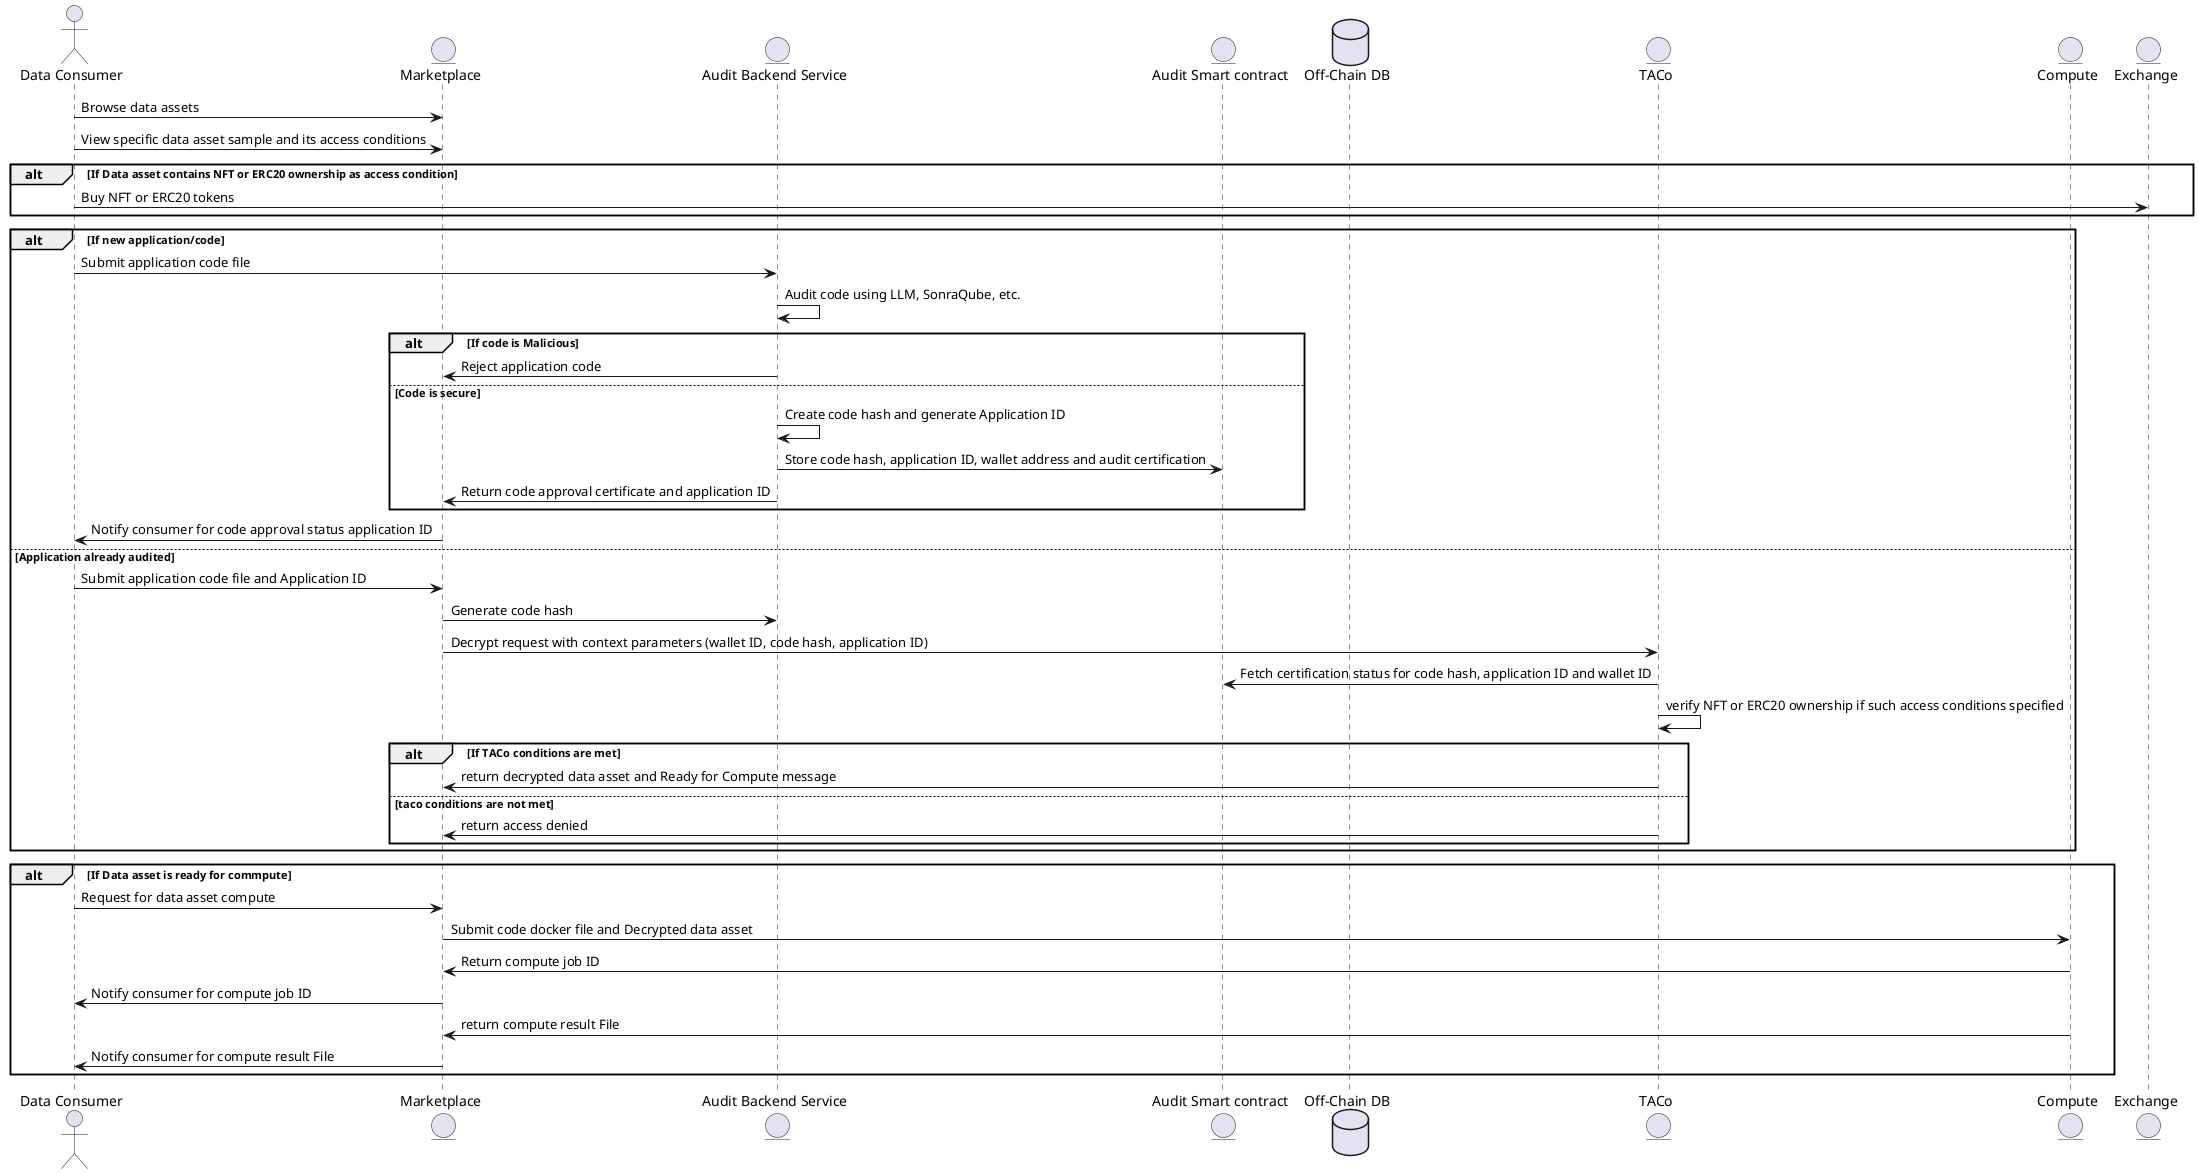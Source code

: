 @startuml
actor "Data Consumer" as consumer
entity "Marketplace" as Marketplace
entity "Audit Backend Service" as audit
entity "Audit Smart contract" as auditcontract
database "Off-Chain DB" as offchaindb
entity "TACo" as taco
entity "Compute" as compute
entity "Exchange" as exchange

consumer -> Marketplace: Browse data assets
consumer -> Marketplace : View specific data asset sample and its access conditions

alt If Data asset contains NFT or ERC20 ownership as access condition
    consumer -> exchange: Buy NFT or ERC20 tokens
end

alt If new application/code
    consumer -> audit : Submit application code file
    audit -> audit : Audit code using LLM, SonraQube, etc.

    alt If code is Malicious
        audit -> Marketplace : Reject application code
    else Code is secure
        audit -> audit: Create code hash and generate Application ID
        audit -> auditcontract: Store code hash, application ID, wallet address and audit certification
        audit -> Marketplace : Return code approval certificate and application ID
    end
    Marketplace -> consumer : Notify consumer for code approval status application ID
    
else Application already audited
    consumer -> Marketplace : Submit application code file and Application ID
    Marketplace -> audit : Generate code hash
    Marketplace -> taco : Decrypt request with context parameters (wallet ID, code hash, application ID)

    taco -> auditcontract : Fetch certification status for code hash, application ID and wallet ID
    taco -> taco : verify NFT or ERC20 ownership if such access conditions specified

    alt If TACo conditions are met
        taco -> Marketplace : return decrypted data asset and Ready for Compute message
        
        
    else taco conditions are not met
        taco -> Marketplace : return access denied
    end
end

alt If Data asset is ready for commpute
    consumer -> Marketplace : Request for data asset compute
    Marketplace -> compute : Submit code docker file and Decrypted data asset
    compute -> Marketplace : Return compute job ID
    Marketplace -> consumer : Notify consumer for compute job ID
    compute -> Marketplace : return compute result File
    Marketplace -> consumer : Notify consumer for compute result File
end

@enduml